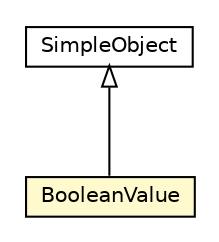 #!/usr/local/bin/dot
#
# Class diagram 
# Generated by UMLGraph version 5.1 (http://www.umlgraph.org/)
#

digraph G {
	edge [fontname="Helvetica",fontsize=10,labelfontname="Helvetica",labelfontsize=10];
	node [fontname="Helvetica",fontsize=10,shape=plaintext];
	nodesep=0.25;
	ranksep=0.5;
	// org.universAAL.ucc.model.jaxb.BooleanValue
	c9111429 [label=<<table title="org.universAAL.ucc.model.jaxb.BooleanValue" border="0" cellborder="1" cellspacing="0" cellpadding="2" port="p" bgcolor="lemonChiffon" href="./BooleanValue.html">
		<tr><td><table border="0" cellspacing="0" cellpadding="1">
<tr><td align="center" balign="center"> BooleanValue </td></tr>
		</table></td></tr>
		</table>>, fontname="Helvetica", fontcolor="black", fontsize=10.0];
	// org.universAAL.ucc.model.jaxb.SimpleObject
	c9111433 [label=<<table title="org.universAAL.ucc.model.jaxb.SimpleObject" border="0" cellborder="1" cellspacing="0" cellpadding="2" port="p" href="./SimpleObject.html">
		<tr><td><table border="0" cellspacing="0" cellpadding="1">
<tr><td align="center" balign="center"> SimpleObject </td></tr>
		</table></td></tr>
		</table>>, fontname="Helvetica", fontcolor="black", fontsize=10.0];
	//org.universAAL.ucc.model.jaxb.BooleanValue extends org.universAAL.ucc.model.jaxb.SimpleObject
	c9111433:p -> c9111429:p [dir=back,arrowtail=empty];
}

